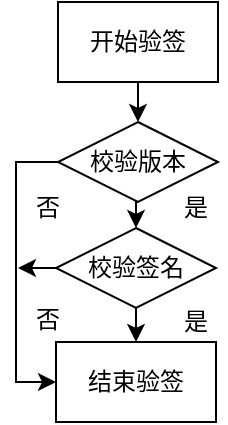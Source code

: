 <mxfile version="17.4.6" type="github">
  <diagram id="itXDM7xVuKAZh9ORiLuy" name="Page-1">
    <mxGraphModel dx="782" dy="1647" grid="0" gridSize="10" guides="1" tooltips="1" connect="1" arrows="1" fold="1" page="1" pageScale="1" pageWidth="827" pageHeight="1169" math="0" shadow="0">
      <root>
        <mxCell id="0" />
        <mxCell id="1" parent="0" />
        <mxCell id="Yp8vXP4M79q_ZlIKRfWr-5" style="edgeStyle=orthogonalEdgeStyle;rounded=0;orthogonalLoop=1;jettySize=auto;html=1;exitX=0.5;exitY=1;exitDx=0;exitDy=0;entryX=0.5;entryY=0;entryDx=0;entryDy=0;" edge="1" parent="1" source="Yp8vXP4M79q_ZlIKRfWr-1" target="Yp8vXP4M79q_ZlIKRfWr-2">
          <mxGeometry relative="1" as="geometry" />
        </mxCell>
        <mxCell id="Yp8vXP4M79q_ZlIKRfWr-1" value="开始验签" style="rounded=0;whiteSpace=wrap;html=1;" vertex="1" parent="1">
          <mxGeometry x="360" y="-240" width="80" height="40" as="geometry" />
        </mxCell>
        <mxCell id="Yp8vXP4M79q_ZlIKRfWr-6" style="edgeStyle=orthogonalEdgeStyle;rounded=0;orthogonalLoop=1;jettySize=auto;html=1;exitX=0.5;exitY=1;exitDx=0;exitDy=0;entryX=0.5;entryY=0;entryDx=0;entryDy=0;" edge="1" parent="1" source="Yp8vXP4M79q_ZlIKRfWr-2" target="Yp8vXP4M79q_ZlIKRfWr-4">
          <mxGeometry relative="1" as="geometry" />
        </mxCell>
        <mxCell id="Yp8vXP4M79q_ZlIKRfWr-13" style="edgeStyle=orthogonalEdgeStyle;rounded=0;orthogonalLoop=1;jettySize=auto;html=1;exitX=0;exitY=0.5;exitDx=0;exitDy=0;entryX=0;entryY=0.5;entryDx=0;entryDy=0;" edge="1" parent="1" source="Yp8vXP4M79q_ZlIKRfWr-2" target="Yp8vXP4M79q_ZlIKRfWr-9">
          <mxGeometry relative="1" as="geometry" />
        </mxCell>
        <mxCell id="Yp8vXP4M79q_ZlIKRfWr-2" value="校验版本" style="rhombus;whiteSpace=wrap;html=1;" vertex="1" parent="1">
          <mxGeometry x="360" y="-180" width="80" height="40" as="geometry" />
        </mxCell>
        <mxCell id="Yp8vXP4M79q_ZlIKRfWr-10" style="edgeStyle=orthogonalEdgeStyle;rounded=0;orthogonalLoop=1;jettySize=auto;html=1;exitX=0.5;exitY=1;exitDx=0;exitDy=0;entryX=0.5;entryY=0;entryDx=0;entryDy=0;" edge="1" parent="1" source="Yp8vXP4M79q_ZlIKRfWr-4" target="Yp8vXP4M79q_ZlIKRfWr-9">
          <mxGeometry relative="1" as="geometry" />
        </mxCell>
        <mxCell id="Yp8vXP4M79q_ZlIKRfWr-14" style="edgeStyle=orthogonalEdgeStyle;rounded=0;orthogonalLoop=1;jettySize=auto;html=1;exitX=0;exitY=0.5;exitDx=0;exitDy=0;" edge="1" parent="1" source="Yp8vXP4M79q_ZlIKRfWr-4">
          <mxGeometry relative="1" as="geometry">
            <mxPoint x="340" y="-107" as="targetPoint" />
          </mxGeometry>
        </mxCell>
        <mxCell id="Yp8vXP4M79q_ZlIKRfWr-4" value="校验签名" style="rhombus;whiteSpace=wrap;html=1;" vertex="1" parent="1">
          <mxGeometry x="359" y="-127" width="80" height="40" as="geometry" />
        </mxCell>
        <mxCell id="Yp8vXP4M79q_ZlIKRfWr-9" value="结束验签" style="rounded=0;whiteSpace=wrap;html=1;" vertex="1" parent="1">
          <mxGeometry x="359" y="-70" width="80" height="40" as="geometry" />
        </mxCell>
        <mxCell id="Yp8vXP4M79q_ZlIKRfWr-11" value="是" style="text;html=1;strokeColor=none;fillColor=none;align=center;verticalAlign=middle;whiteSpace=wrap;rounded=0;" vertex="1" parent="1">
          <mxGeometry x="414" y="-147" width="30" height="20" as="geometry" />
        </mxCell>
        <mxCell id="Yp8vXP4M79q_ZlIKRfWr-12" value="是" style="text;html=1;strokeColor=none;fillColor=none;align=center;verticalAlign=middle;whiteSpace=wrap;rounded=0;" vertex="1" parent="1">
          <mxGeometry x="414" y="-90" width="30" height="20" as="geometry" />
        </mxCell>
        <mxCell id="Yp8vXP4M79q_ZlIKRfWr-15" value="否" style="text;html=1;strokeColor=none;fillColor=none;align=center;verticalAlign=middle;whiteSpace=wrap;rounded=0;" vertex="1" parent="1">
          <mxGeometry x="340" y="-147" width="30" height="20" as="geometry" />
        </mxCell>
        <mxCell id="Yp8vXP4M79q_ZlIKRfWr-16" value="否" style="text;html=1;strokeColor=none;fillColor=none;align=center;verticalAlign=middle;whiteSpace=wrap;rounded=0;" vertex="1" parent="1">
          <mxGeometry x="340" y="-90" width="30" height="17" as="geometry" />
        </mxCell>
      </root>
    </mxGraphModel>
  </diagram>
</mxfile>
